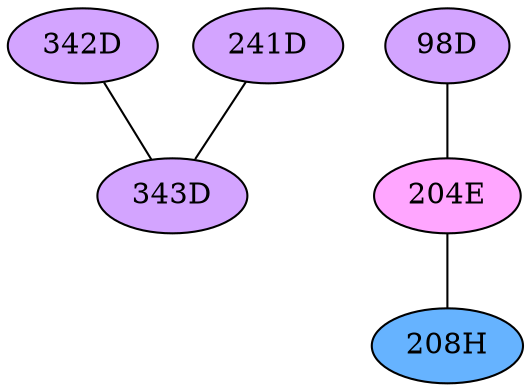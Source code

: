 // The Round Table
graph {
	"342D" [fillcolor="#D3A4FF" style=radial]
	"343D" [fillcolor="#D3A4FF" style=radial]
	"342D" -- "343D" [penwidth=1]
	"241D" [fillcolor="#D3A4FF" style=radial]
	"343D" [fillcolor="#D3A4FF" style=radial]
	"241D" -- "343D" [penwidth=1]
	"98D" [fillcolor="#D3A4FF" style=radial]
	"204E" [fillcolor="#FFA6FF" style=radial]
	"98D" -- "204E" [penwidth=1]
	"204E" [fillcolor="#FFA6FF" style=radial]
	"208H" [fillcolor="#66B3FF" style=radial]
	"204E" -- "208H" [penwidth=1]
}
